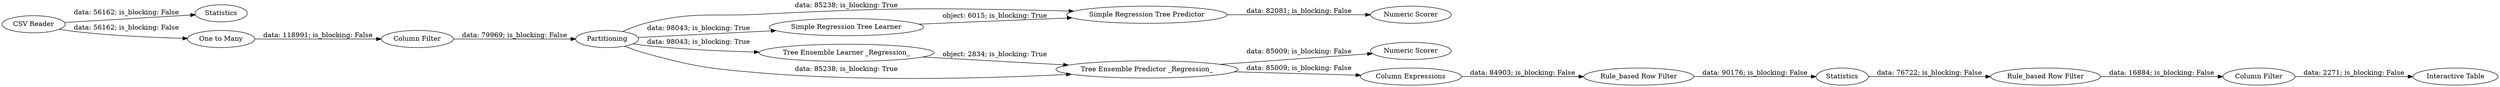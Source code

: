 digraph {
	"-491258283540198542_25" [label="Column Filter"]
	"-491258283540198542_24" [label="Rule_based Row Filter"]
	"-5631103561818093407_17" [label="Simple Regression Tree Predictor"]
	"-5631103561818093407_11" [label=Statistics]
	"-491258283540198542_20" [label="Column Expressions"]
	"-5631103561818093407_26" [label="Interactive Table"]
	"-5631103561818093407_9" [label="Tree Ensemble Predictor _Regression_"]
	"-5631103561818093407_4" [label=Partitioning]
	"-5631103561818093407_12" [label="One to Many"]
	"-491258283540198542_21" [label=Statistics]
	"-5631103561818093407_19" [label="Numeric Scorer"]
	"-5631103561818093407_8" [label="Tree Ensemble Learner _Regression_"]
	"-491258283540198542_23" [label="Rule_based Row Filter"]
	"-5631103561818093407_16" [label="Numeric Scorer"]
	"-5631103561818093407_14" [label="Column Filter"]
	"-5631103561818093407_28" [label="CSV Reader"]
	"-5631103561818093407_18" [label="Simple Regression Tree Learner"]
	"-5631103561818093407_9" -> "-5631103561818093407_16" [label="data: 85009; is_blocking: False"]
	"-491258283540198542_24" -> "-491258283540198542_25" [label="data: 16884; is_blocking: False"]
	"-5631103561818093407_4" -> "-5631103561818093407_18" [label="data: 98043; is_blocking: True"]
	"-5631103561818093407_4" -> "-5631103561818093407_8" [label="data: 98043; is_blocking: True"]
	"-5631103561818093407_9" -> "-491258283540198542_20" [label="data: 85009; is_blocking: False"]
	"-5631103561818093407_14" -> "-5631103561818093407_4" [label="data: 79969; is_blocking: False"]
	"-5631103561818093407_17" -> "-5631103561818093407_19" [label="data: 82081; is_blocking: False"]
	"-491258283540198542_20" -> "-491258283540198542_23" [label="data: 84903; is_blocking: False"]
	"-5631103561818093407_28" -> "-5631103561818093407_12" [label="data: 56162; is_blocking: False"]
	"-491258283540198542_23" -> "-491258283540198542_21" [label="data: 90176; is_blocking: False"]
	"-5631103561818093407_4" -> "-5631103561818093407_17" [label="data: 85238; is_blocking: True"]
	"-5631103561818093407_4" -> "-5631103561818093407_9" [label="data: 85238; is_blocking: True"]
	"-5631103561818093407_28" -> "-5631103561818093407_11" [label="data: 56162; is_blocking: False"]
	"-5631103561818093407_8" -> "-5631103561818093407_9" [label="object: 2834; is_blocking: True"]
	"-491258283540198542_21" -> "-491258283540198542_24" [label="data: 76722; is_blocking: False"]
	"-491258283540198542_25" -> "-5631103561818093407_26" [label="data: 2271; is_blocking: False"]
	"-5631103561818093407_12" -> "-5631103561818093407_14" [label="data: 118991; is_blocking: False"]
	"-5631103561818093407_18" -> "-5631103561818093407_17" [label="object: 6015; is_blocking: True"]
	rankdir=LR
}

